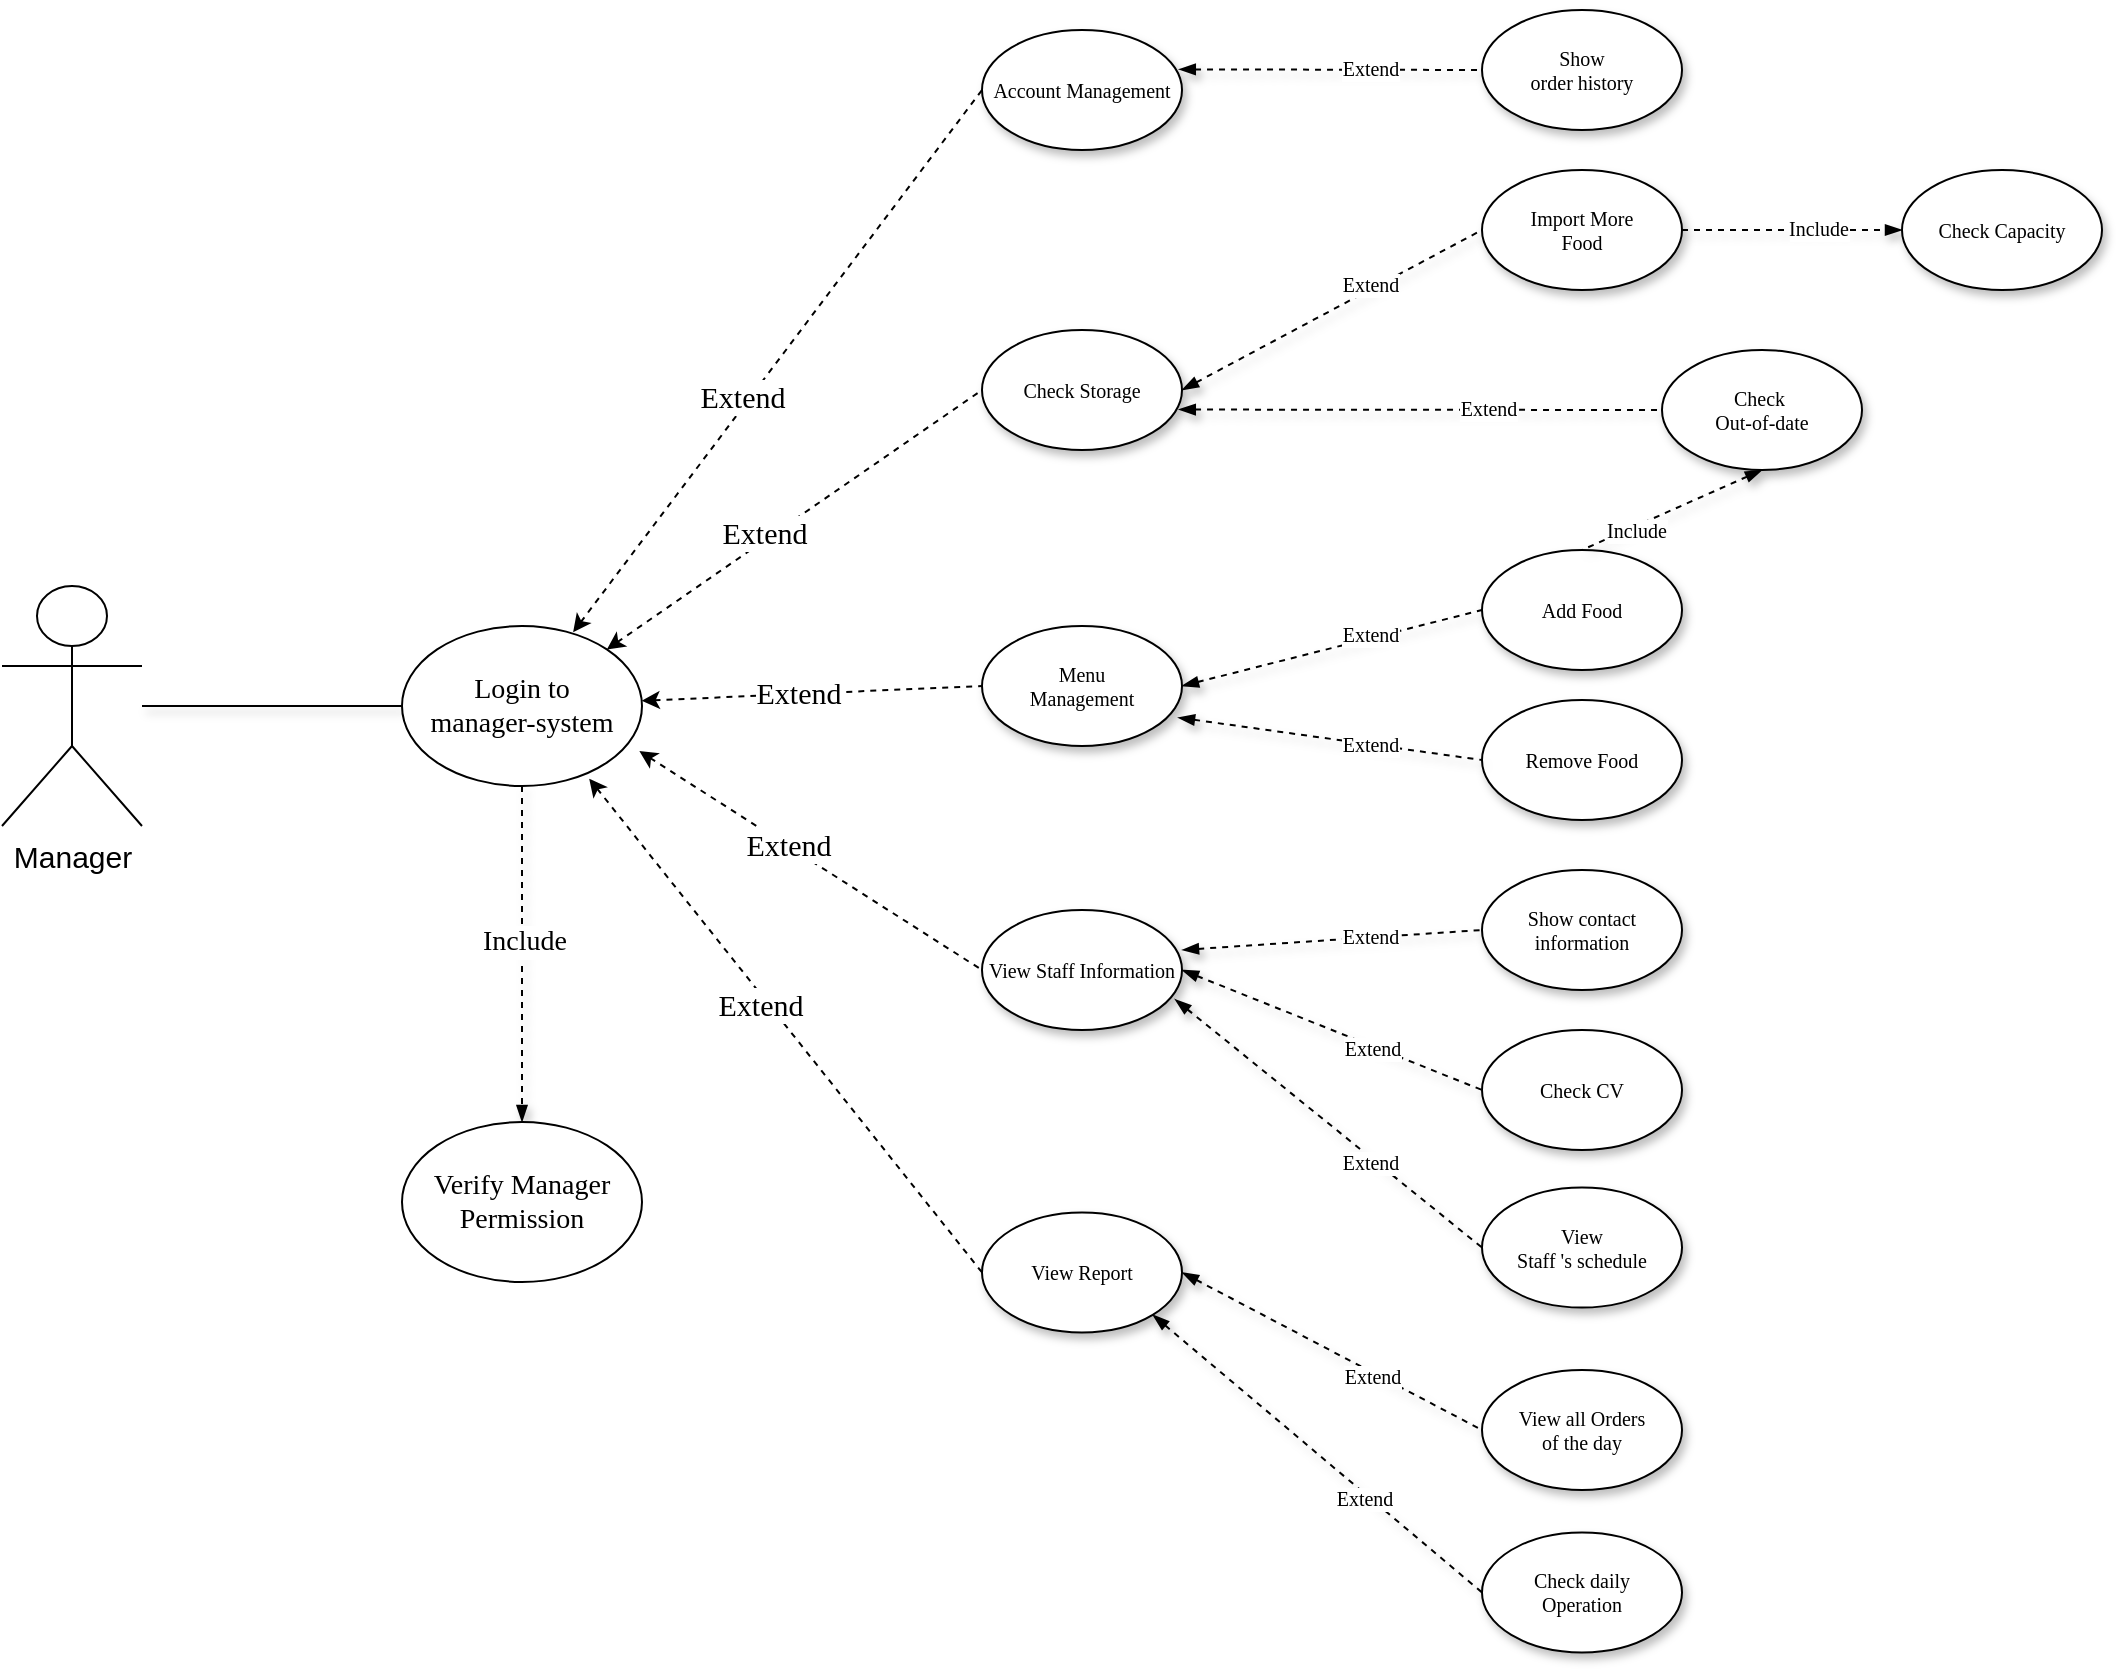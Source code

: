 <mxfile version="13.0.1" type="device"><diagram name="Page-1" id="42789a77-a242-8287-6e28-9cd8cfd52e62"><mxGraphModel dx="1221" dy="658" grid="1" gridSize="10" guides="1" tooltips="1" connect="1" arrows="1" fold="1" page="1" pageScale="1" pageWidth="1100" pageHeight="850" background="#ffffff" math="0" shadow="0"><root><mxCell id="0"/><mxCell id="1" parent="0"/><mxCell id="1ea317790d2ca983-9" value="Account Management" style="ellipse;whiteSpace=wrap;html=1;rounded=0;shadow=1;comic=0;labelBackgroundColor=none;strokeWidth=1;fontFamily=Verdana;fontSize=10;align=center;" parent="1" vertex="1"><mxGeometry x="530" y="24" width="100" height="60" as="geometry"/></mxCell><mxCell id="I7Tj3ZW7_7O0e0YUOMuP-2" value="Manager" style="shape=umlActor;verticalLabelPosition=bottom;labelBackgroundColor=#ffffff;verticalAlign=top;html=1;outlineConnect=0;shadow=0;fontSize=15;" vertex="1" parent="1"><mxGeometry x="40" y="302" width="70" height="120" as="geometry"/></mxCell><mxCell id="I7Tj3ZW7_7O0e0YUOMuP-17" value="" style="endArrow=none;html=1;entryX=0;entryY=0.5;entryDx=0;entryDy=0;fontSize=10;dashed=1;startArrow=classic;startFill=1;exitX=1;exitY=0;exitDx=0;exitDy=0;" edge="1" parent="1" source="I7Tj3ZW7_7O0e0YUOMuP-112" target="I7Tj3ZW7_7O0e0YUOMuP-21"><mxGeometry width="50" height="50" relative="1" as="geometry"><mxPoint x="230" y="400" as="sourcePoint"/><mxPoint x="310" y="295" as="targetPoint"/></mxGeometry></mxCell><mxCell id="I7Tj3ZW7_7O0e0YUOMuP-99" value="Extend" style="edgeLabel;html=1;align=center;verticalAlign=middle;resizable=0;points=[];fontSize=15;fontFamily=Comic Sans MS;fontColor=#000000;" vertex="1" connectable="0" parent="I7Tj3ZW7_7O0e0YUOMuP-17"><mxGeometry x="-0.147" y="4" relative="1" as="geometry"><mxPoint as="offset"/></mxGeometry></mxCell><mxCell id="I7Tj3ZW7_7O0e0YUOMuP-18" value="" style="endArrow=none;html=1;entryX=0;entryY=0.5;entryDx=0;entryDy=0;fontSize=10;dashed=1;startArrow=classic;startFill=1;" edge="1" parent="1" source="I7Tj3ZW7_7O0e0YUOMuP-112" target="I7Tj3ZW7_7O0e0YUOMuP-38"><mxGeometry width="50" height="50" relative="1" as="geometry"><mxPoint x="220" y="380" as="sourcePoint"/><mxPoint x="390" y="360" as="targetPoint"/></mxGeometry></mxCell><mxCell id="I7Tj3ZW7_7O0e0YUOMuP-98" value="&lt;span&gt;Extend&lt;/span&gt;" style="edgeLabel;html=1;align=center;verticalAlign=middle;resizable=0;points=[];fontSize=15;fontFamily=Comic Sans MS;fontColor=#000000;" vertex="1" connectable="0" parent="I7Tj3ZW7_7O0e0YUOMuP-18"><mxGeometry x="-0.087" y="1" relative="1" as="geometry"><mxPoint as="offset"/></mxGeometry></mxCell><mxCell id="I7Tj3ZW7_7O0e0YUOMuP-19" value="" style="endArrow=none;html=1;entryX=0;entryY=0.5;entryDx=0;entryDy=0;fontSize=10;dashed=1;startArrow=classic;startFill=1;exitX=0.989;exitY=0.782;exitDx=0;exitDy=0;exitPerimeter=0;" edge="1" parent="1" source="I7Tj3ZW7_7O0e0YUOMuP-112" target="I7Tj3ZW7_7O0e0YUOMuP-23"><mxGeometry width="50" height="50" relative="1" as="geometry"><mxPoint x="230" y="440" as="sourcePoint"/><mxPoint x="310" y="475" as="targetPoint"/></mxGeometry></mxCell><mxCell id="I7Tj3ZW7_7O0e0YUOMuP-97" value="Extend" style="edgeLabel;html=1;align=center;verticalAlign=middle;resizable=0;points=[];fontSize=15;fontFamily=Comic Sans MS;fontColor=#000000;" vertex="1" connectable="0" parent="I7Tj3ZW7_7O0e0YUOMuP-19"><mxGeometry x="-0.149" relative="1" as="geometry"><mxPoint x="1" as="offset"/></mxGeometry></mxCell><mxCell id="I7Tj3ZW7_7O0e0YUOMuP-20" value="" style="endArrow=none;html=1;entryX=0;entryY=0.5;entryDx=0;entryDy=0;fontSize=10;dashed=1;startArrow=classic;startFill=1;exitX=0.78;exitY=0.954;exitDx=0;exitDy=0;exitPerimeter=0;" edge="1" parent="1" source="I7Tj3ZW7_7O0e0YUOMuP-112" target="I7Tj3ZW7_7O0e0YUOMuP-24"><mxGeometry width="50" height="50" relative="1" as="geometry"><mxPoint x="230" y="480" as="sourcePoint"/><mxPoint x="310" y="565" as="targetPoint"/></mxGeometry></mxCell><mxCell id="I7Tj3ZW7_7O0e0YUOMuP-96" value="Extend" style="edgeLabel;html=1;align=center;verticalAlign=middle;resizable=0;points=[];fontSize=15;fontFamily=Comic Sans MS;fontColor=#000000;" vertex="1" connectable="0" parent="I7Tj3ZW7_7O0e0YUOMuP-20"><mxGeometry x="-0.104" y="-2" relative="1" as="geometry"><mxPoint x="-1" as="offset"/></mxGeometry></mxCell><mxCell id="I7Tj3ZW7_7O0e0YUOMuP-21" value="Check Storage" style="ellipse;whiteSpace=wrap;html=1;rounded=0;shadow=1;comic=0;labelBackgroundColor=none;strokeWidth=1;fontFamily=Verdana;fontSize=10;align=center;" vertex="1" parent="1"><mxGeometry x="530" y="174" width="100" height="60" as="geometry"/></mxCell><mxCell id="I7Tj3ZW7_7O0e0YUOMuP-23" value="View Staff Information" style="ellipse;whiteSpace=wrap;html=1;rounded=0;shadow=1;comic=0;labelBackgroundColor=none;strokeWidth=1;fontFamily=Verdana;fontSize=10;align=center;" vertex="1" parent="1"><mxGeometry x="530" y="464.0" width="100" height="60" as="geometry"/></mxCell><mxCell id="I7Tj3ZW7_7O0e0YUOMuP-24" value="View Report" style="ellipse;whiteSpace=wrap;html=1;rounded=0;shadow=1;comic=0;labelBackgroundColor=none;strokeWidth=1;fontFamily=Verdana;fontSize=10;align=center;" vertex="1" parent="1"><mxGeometry x="530" y="615.21" width="100" height="60" as="geometry"/></mxCell><mxCell id="I7Tj3ZW7_7O0e0YUOMuP-36" value="" style="endArrow=none;dashed=1;html=1;shadow=1;strokeColor=#000000;fontFamily=Comic Sans MS;fontSize=16;fontColor=#000000;startArrow=blockThin;startFill=1;exitX=1;exitY=0.5;exitDx=0;exitDy=0;entryX=0;entryY=0.5;entryDx=0;entryDy=0;" edge="1" parent="1" source="I7Tj3ZW7_7O0e0YUOMuP-38" target="I7Tj3ZW7_7O0e0YUOMuP-39"><mxGeometry width="50" height="50" relative="1" as="geometry"><mxPoint x="750" y="334" as="sourcePoint"/><mxPoint x="720" y="324" as="targetPoint"/></mxGeometry></mxCell><mxCell id="I7Tj3ZW7_7O0e0YUOMuP-37" value="&lt;div style=&quot;font-size: 10px&quot;&gt;Extend&lt;/div&gt;" style="edgeLabel;html=1;align=center;verticalAlign=middle;resizable=0;points=[];fontSize=16;fontFamily=Comic Sans MS;fontColor=#000000;" vertex="1" connectable="0" parent="I7Tj3ZW7_7O0e0YUOMuP-36"><mxGeometry x="0.316" y="2" relative="1" as="geometry"><mxPoint x="-4.51" y="1.21" as="offset"/></mxGeometry></mxCell><mxCell id="I7Tj3ZW7_7O0e0YUOMuP-38" value="Menu&lt;br&gt;Management" style="ellipse;whiteSpace=wrap;html=1;rounded=0;shadow=1;comic=0;labelBackgroundColor=none;strokeWidth=1;fontFamily=Verdana;fontSize=10;align=center;" vertex="1" parent="1"><mxGeometry x="530" y="322" width="100" height="60" as="geometry"/></mxCell><mxCell id="I7Tj3ZW7_7O0e0YUOMuP-39" value="Add Food" style="ellipse;whiteSpace=wrap;html=1;rounded=0;shadow=1;comic=0;labelBackgroundColor=none;strokeWidth=1;fontFamily=Verdana;fontSize=10;align=center;" vertex="1" parent="1"><mxGeometry x="780" y="284" width="100" height="60" as="geometry"/></mxCell><mxCell id="I7Tj3ZW7_7O0e0YUOMuP-40" value="Remove Food" style="ellipse;whiteSpace=wrap;html=1;rounded=0;shadow=1;comic=0;labelBackgroundColor=none;strokeWidth=1;fontFamily=Verdana;fontSize=10;align=center;" vertex="1" parent="1"><mxGeometry x="780" y="359" width="100" height="60" as="geometry"/></mxCell><mxCell id="I7Tj3ZW7_7O0e0YUOMuP-43" value="Check&amp;nbsp;&lt;br&gt;Out-of-date" style="ellipse;whiteSpace=wrap;html=1;rounded=0;shadow=1;comic=0;labelBackgroundColor=none;strokeWidth=1;fontFamily=Verdana;fontSize=10;align=center;" vertex="1" parent="1"><mxGeometry x="870" y="184" width="100" height="60" as="geometry"/></mxCell><mxCell id="I7Tj3ZW7_7O0e0YUOMuP-46" value="" style="endArrow=none;dashed=1;html=1;shadow=1;strokeColor=#000000;fontFamily=Comic Sans MS;fontSize=16;fontColor=#000000;startArrow=blockThin;startFill=1;entryX=0;entryY=0.5;entryDx=0;entryDy=0;exitX=0.98;exitY=0.763;exitDx=0;exitDy=0;exitPerimeter=0;" edge="1" parent="1" source="I7Tj3ZW7_7O0e0YUOMuP-38" target="I7Tj3ZW7_7O0e0YUOMuP-40"><mxGeometry width="50" height="50" relative="1" as="geometry"><mxPoint x="660" y="374" as="sourcePoint"/><mxPoint x="780" y="274" as="targetPoint"/></mxGeometry></mxCell><mxCell id="I7Tj3ZW7_7O0e0YUOMuP-47" value="&lt;div style=&quot;font-size: 10px&quot;&gt;Extend&lt;/div&gt;" style="edgeLabel;html=1;align=center;verticalAlign=middle;resizable=0;points=[];fontSize=16;fontFamily=Comic Sans MS;fontColor=#000000;" vertex="1" connectable="0" parent="I7Tj3ZW7_7O0e0YUOMuP-46"><mxGeometry x="0.316" y="2" relative="1" as="geometry"><mxPoint x="-4.51" y="1.21" as="offset"/></mxGeometry></mxCell><mxCell id="I7Tj3ZW7_7O0e0YUOMuP-53" value="" style="endArrow=none;dashed=1;html=1;shadow=1;strokeColor=#000000;fontFamily=Comic Sans MS;fontSize=16;fontColor=#000000;startArrow=blockThin;startFill=1;exitX=1;exitY=0.5;exitDx=0;exitDy=0;entryX=0;entryY=0.5;entryDx=0;entryDy=0;" edge="1" parent="1" target="I7Tj3ZW7_7O0e0YUOMuP-55" source="I7Tj3ZW7_7O0e0YUOMuP-21"><mxGeometry width="50" height="50" relative="1" as="geometry"><mxPoint x="640" y="224" as="sourcePoint"/><mxPoint x="720" y="224" as="targetPoint"/></mxGeometry></mxCell><mxCell id="I7Tj3ZW7_7O0e0YUOMuP-54" value="&lt;div style=&quot;font-size: 10px&quot;&gt;Extend&lt;/div&gt;" style="edgeLabel;html=1;align=center;verticalAlign=middle;resizable=0;points=[];fontSize=16;fontFamily=Comic Sans MS;fontColor=#000000;" vertex="1" connectable="0" parent="I7Tj3ZW7_7O0e0YUOMuP-53"><mxGeometry x="0.316" y="2" relative="1" as="geometry"><mxPoint x="-4.51" y="1.21" as="offset"/></mxGeometry></mxCell><mxCell id="I7Tj3ZW7_7O0e0YUOMuP-55" value="Import More &lt;br&gt;Food" style="ellipse;whiteSpace=wrap;html=1;rounded=0;shadow=1;comic=0;labelBackgroundColor=none;strokeWidth=1;fontFamily=Verdana;fontSize=10;align=center;" vertex="1" parent="1"><mxGeometry x="780" y="94" width="100" height="60" as="geometry"/></mxCell><mxCell id="I7Tj3ZW7_7O0e0YUOMuP-56" value="" style="endArrow=none;dashed=1;html=1;shadow=1;strokeColor=#000000;fontFamily=Comic Sans MS;fontSize=16;fontColor=#000000;startArrow=blockThin;startFill=1;entryX=0;entryY=0.5;entryDx=0;entryDy=0;exitX=0.984;exitY=0.663;exitDx=0;exitDy=0;exitPerimeter=0;" edge="1" parent="1" source="I7Tj3ZW7_7O0e0YUOMuP-21" target="I7Tj3ZW7_7O0e0YUOMuP-43"><mxGeometry width="50" height="50" relative="1" as="geometry"><mxPoint x="650" y="224" as="sourcePoint"/><mxPoint x="780" y="154" as="targetPoint"/></mxGeometry></mxCell><mxCell id="I7Tj3ZW7_7O0e0YUOMuP-57" value="&lt;div style=&quot;font-size: 10px&quot;&gt;Extend&lt;/div&gt;" style="edgeLabel;html=1;align=center;verticalAlign=middle;resizable=0;points=[];fontSize=16;fontFamily=Comic Sans MS;fontColor=#000000;" vertex="1" connectable="0" parent="I7Tj3ZW7_7O0e0YUOMuP-56"><mxGeometry x="0.316" y="2" relative="1" as="geometry"><mxPoint x="-4.51" y="1.21" as="offset"/></mxGeometry></mxCell><mxCell id="I7Tj3ZW7_7O0e0YUOMuP-64" value="" style="endArrow=none;dashed=1;html=1;shadow=1;strokeColor=#000000;fontFamily=Comic Sans MS;fontSize=16;fontColor=#000000;startArrow=blockThin;startFill=1;exitX=1;exitY=1;exitDx=0;exitDy=0;entryX=0;entryY=0.5;entryDx=0;entryDy=0;" edge="1" parent="1" target="I7Tj3ZW7_7O0e0YUOMuP-66" source="I7Tj3ZW7_7O0e0YUOMuP-24"><mxGeometry width="50" height="50" relative="1" as="geometry"><mxPoint x="630" y="654" as="sourcePoint"/><mxPoint x="706" y="619.42" as="targetPoint"/></mxGeometry></mxCell><mxCell id="I7Tj3ZW7_7O0e0YUOMuP-65" value="&lt;div style=&quot;font-size: 10px&quot;&gt;Extend&lt;/div&gt;" style="edgeLabel;html=1;align=center;verticalAlign=middle;resizable=0;points=[];fontSize=16;fontFamily=Comic Sans MS;fontColor=#000000;" vertex="1" connectable="0" parent="I7Tj3ZW7_7O0e0YUOMuP-64"><mxGeometry x="0.316" y="2" relative="1" as="geometry"><mxPoint x="-4.51" y="1.21" as="offset"/></mxGeometry></mxCell><mxCell id="I7Tj3ZW7_7O0e0YUOMuP-66" value="Check daily&lt;br&gt;Operation" style="ellipse;whiteSpace=wrap;html=1;rounded=0;shadow=1;comic=0;labelBackgroundColor=none;strokeWidth=1;fontFamily=Verdana;fontSize=10;align=center;" vertex="1" parent="1"><mxGeometry x="780" y="775.21" width="100" height="60" as="geometry"/></mxCell><mxCell id="I7Tj3ZW7_7O0e0YUOMuP-67" value="" style="endArrow=none;dashed=1;html=1;shadow=1;strokeColor=#000000;fontFamily=Comic Sans MS;fontSize=16;fontColor=#000000;startArrow=blockThin;startFill=1;exitX=1;exitY=0.5;exitDx=0;exitDy=0;entryX=0;entryY=0.5;entryDx=0;entryDy=0;" edge="1" parent="1" target="I7Tj3ZW7_7O0e0YUOMuP-69" source="I7Tj3ZW7_7O0e0YUOMuP-24"><mxGeometry width="50" height="50" relative="1" as="geometry"><mxPoint x="625.355" y="554.003" as="sourcePoint"/><mxPoint x="706" y="518.21" as="targetPoint"/></mxGeometry></mxCell><mxCell id="I7Tj3ZW7_7O0e0YUOMuP-68" value="&lt;div style=&quot;font-size: 10px&quot;&gt;Extend&lt;/div&gt;" style="edgeLabel;html=1;align=center;verticalAlign=middle;resizable=0;points=[];fontSize=16;fontFamily=Comic Sans MS;fontColor=#000000;" vertex="1" connectable="0" parent="I7Tj3ZW7_7O0e0YUOMuP-67"><mxGeometry x="0.316" y="2" relative="1" as="geometry"><mxPoint x="-4.51" y="1.21" as="offset"/></mxGeometry></mxCell><mxCell id="I7Tj3ZW7_7O0e0YUOMuP-69" value="View all Orders&lt;br&gt;of the day" style="ellipse;whiteSpace=wrap;html=1;rounded=0;shadow=1;comic=0;labelBackgroundColor=none;strokeWidth=1;fontFamily=Verdana;fontSize=10;align=center;" vertex="1" parent="1"><mxGeometry x="780" y="694.0" width="100" height="60" as="geometry"/></mxCell><mxCell id="I7Tj3ZW7_7O0e0YUOMuP-70" value="" style="endArrow=none;dashed=1;html=1;shadow=1;strokeColor=#000000;fontFamily=Comic Sans MS;fontSize=16;fontColor=#000000;startArrow=blockThin;startFill=1;exitX=0.964;exitY=0.743;exitDx=0;exitDy=0;entryX=0;entryY=0.5;entryDx=0;entryDy=0;exitPerimeter=0;" edge="1" parent="1" target="I7Tj3ZW7_7O0e0YUOMuP-72" source="I7Tj3ZW7_7O0e0YUOMuP-23"><mxGeometry width="50" height="50" relative="1" as="geometry"><mxPoint x="649.995" y="484.003" as="sourcePoint"/><mxPoint x="730.64" y="448.21" as="targetPoint"/></mxGeometry></mxCell><mxCell id="I7Tj3ZW7_7O0e0YUOMuP-71" value="&lt;div style=&quot;font-size: 10px&quot;&gt;Extend&lt;/div&gt;" style="edgeLabel;html=1;align=center;verticalAlign=middle;resizable=0;points=[];fontSize=16;fontFamily=Comic Sans MS;fontColor=#000000;" vertex="1" connectable="0" parent="I7Tj3ZW7_7O0e0YUOMuP-70"><mxGeometry x="0.316" y="2" relative="1" as="geometry"><mxPoint x="-4.51" y="1.21" as="offset"/></mxGeometry></mxCell><mxCell id="I7Tj3ZW7_7O0e0YUOMuP-72" value="View &lt;br&gt;Staff 's schedule" style="ellipse;whiteSpace=wrap;html=1;rounded=0;shadow=1;comic=0;labelBackgroundColor=none;strokeWidth=1;fontFamily=Verdana;fontSize=10;align=center;verticalAlign=middle;" vertex="1" parent="1"><mxGeometry x="780" y="602.79" width="100" height="60" as="geometry"/></mxCell><mxCell id="I7Tj3ZW7_7O0e0YUOMuP-73" value="" style="endArrow=none;dashed=1;html=1;shadow=1;strokeColor=#000000;fontFamily=Comic Sans MS;fontSize=16;fontColor=#000000;startArrow=blockThin;startFill=1;exitX=1;exitY=0.5;exitDx=0;exitDy=0;entryX=0;entryY=0.5;entryDx=0;entryDy=0;" edge="1" parent="1" target="I7Tj3ZW7_7O0e0YUOMuP-75" source="I7Tj3ZW7_7O0e0YUOMuP-23"><mxGeometry width="50" height="50" relative="1" as="geometry"><mxPoint x="659.995" y="419.603" as="sourcePoint"/><mxPoint x="740.64" y="383.81" as="targetPoint"/></mxGeometry></mxCell><mxCell id="I7Tj3ZW7_7O0e0YUOMuP-74" value="&lt;div style=&quot;font-size: 10px&quot;&gt;Extend&lt;/div&gt;" style="edgeLabel;html=1;align=center;verticalAlign=middle;resizable=0;points=[];fontSize=16;fontFamily=Comic Sans MS;fontColor=#000000;" vertex="1" connectable="0" parent="I7Tj3ZW7_7O0e0YUOMuP-73"><mxGeometry x="0.316" y="2" relative="1" as="geometry"><mxPoint x="-4.51" y="1.21" as="offset"/></mxGeometry></mxCell><mxCell id="I7Tj3ZW7_7O0e0YUOMuP-75" value="Check CV" style="ellipse;whiteSpace=wrap;html=1;rounded=0;shadow=1;comic=0;labelBackgroundColor=none;strokeWidth=1;fontFamily=Verdana;fontSize=10;align=center;" vertex="1" parent="1"><mxGeometry x="780" y="524.0" width="100" height="60" as="geometry"/></mxCell><mxCell id="I7Tj3ZW7_7O0e0YUOMuP-77" value="" style="endArrow=none;dashed=1;html=1;shadow=1;strokeColor=#000000;fontFamily=Comic Sans MS;fontSize=16;fontColor=#000000;startArrow=blockThin;startFill=1;exitX=1;exitY=0.333;exitDx=0;exitDy=0;entryX=0;entryY=0.5;entryDx=0;entryDy=0;exitPerimeter=0;" edge="1" parent="1" target="I7Tj3ZW7_7O0e0YUOMuP-79" source="I7Tj3ZW7_7O0e0YUOMuP-23"><mxGeometry width="50" height="50" relative="1" as="geometry"><mxPoint x="650" y="404" as="sourcePoint"/><mxPoint x="740.64" y="303.81" as="targetPoint"/></mxGeometry></mxCell><mxCell id="I7Tj3ZW7_7O0e0YUOMuP-78" value="&lt;div style=&quot;font-size: 10px&quot;&gt;Extend&lt;/div&gt;" style="edgeLabel;html=1;align=center;verticalAlign=middle;resizable=0;points=[];fontSize=16;fontFamily=Comic Sans MS;fontColor=#000000;" vertex="1" connectable="0" parent="I7Tj3ZW7_7O0e0YUOMuP-77"><mxGeometry x="0.316" y="2" relative="1" as="geometry"><mxPoint x="-4.51" y="1.21" as="offset"/></mxGeometry></mxCell><mxCell id="I7Tj3ZW7_7O0e0YUOMuP-79" value="Show contact information" style="ellipse;whiteSpace=wrap;html=1;rounded=0;shadow=1;comic=0;labelBackgroundColor=none;strokeWidth=1;fontFamily=Verdana;fontSize=10;align=center;" vertex="1" parent="1"><mxGeometry x="780" y="444.0" width="100" height="60" as="geometry"/></mxCell><mxCell id="I7Tj3ZW7_7O0e0YUOMuP-85" value="" style="endArrow=blockThin;dashed=1;html=1;shadow=1;strokeColor=#000000;fontFamily=Comic Sans MS;fontSize=16;fontColor=#000000;startArrow=none;startFill=0;exitX=1;exitY=0.5;exitDx=0;exitDy=0;entryX=0;entryY=0.5;entryDx=0;entryDy=0;endFill=1;" edge="1" parent="1" target="I7Tj3ZW7_7O0e0YUOMuP-87" source="I7Tj3ZW7_7O0e0YUOMuP-55"><mxGeometry width="50" height="50" relative="1" as="geometry"><mxPoint x="860" y="204" as="sourcePoint"/><mxPoint x="940" y="224" as="targetPoint"/></mxGeometry></mxCell><mxCell id="I7Tj3ZW7_7O0e0YUOMuP-86" value="&lt;div style=&quot;font-size: 10px&quot;&gt;Include&lt;/div&gt;" style="edgeLabel;html=1;align=center;verticalAlign=middle;resizable=0;points=[];fontSize=16;fontFamily=Comic Sans MS;fontColor=#000000;" vertex="1" connectable="0" parent="I7Tj3ZW7_7O0e0YUOMuP-85"><mxGeometry x="0.316" y="2" relative="1" as="geometry"><mxPoint x="-4.51" y="1.21" as="offset"/></mxGeometry></mxCell><mxCell id="I7Tj3ZW7_7O0e0YUOMuP-87" value="Check Capacity" style="ellipse;whiteSpace=wrap;html=1;rounded=0;shadow=1;comic=0;labelBackgroundColor=none;strokeWidth=1;fontFamily=Verdana;fontSize=10;align=center;" vertex="1" parent="1"><mxGeometry x="990" y="94" width="100" height="60" as="geometry"/></mxCell><mxCell id="I7Tj3ZW7_7O0e0YUOMuP-89" value="" style="endArrow=none;dashed=1;html=1;shadow=1;strokeColor=#000000;fontFamily=Comic Sans MS;fontSize=16;fontColor=#000000;startArrow=blockThin;startFill=1;entryX=0;entryY=0.5;entryDx=0;entryDy=0;exitX=0.984;exitY=0.328;exitDx=0;exitDy=0;exitPerimeter=0;" edge="1" parent="1" target="I7Tj3ZW7_7O0e0YUOMuP-91" source="1ea317790d2ca983-9"><mxGeometry width="50" height="50" relative="1" as="geometry"><mxPoint x="641" y="34" as="sourcePoint"/><mxPoint x="720" y="64" as="targetPoint"/></mxGeometry></mxCell><mxCell id="I7Tj3ZW7_7O0e0YUOMuP-90" value="&lt;div style=&quot;font-size: 10px&quot;&gt;Extend&lt;/div&gt;" style="edgeLabel;html=1;align=center;verticalAlign=middle;resizable=0;points=[];fontSize=16;fontFamily=Comic Sans MS;fontColor=#000000;" vertex="1" connectable="0" parent="I7Tj3ZW7_7O0e0YUOMuP-89"><mxGeometry x="0.316" y="2" relative="1" as="geometry"><mxPoint x="-4.51" y="1.21" as="offset"/></mxGeometry></mxCell><mxCell id="I7Tj3ZW7_7O0e0YUOMuP-91" value="Show &lt;br&gt;order history" style="ellipse;whiteSpace=wrap;html=1;rounded=0;shadow=1;comic=0;labelBackgroundColor=none;strokeWidth=1;fontFamily=Verdana;fontSize=10;align=center;" vertex="1" parent="1"><mxGeometry x="780" y="14" width="100" height="60" as="geometry"/></mxCell><mxCell id="I7Tj3ZW7_7O0e0YUOMuP-93" value="" style="endArrow=none;dashed=1;html=1;shadow=1;strokeColor=#000000;fontFamily=Comic Sans MS;fontSize=16;fontColor=#000000;startArrow=blockThin;startFill=1;entryX=0.5;entryY=0;entryDx=0;entryDy=0;exitX=0.5;exitY=1;exitDx=0;exitDy=0;" edge="1" parent="1" source="I7Tj3ZW7_7O0e0YUOMuP-43" target="I7Tj3ZW7_7O0e0YUOMuP-39"><mxGeometry width="50" height="50" relative="1" as="geometry"><mxPoint x="648.4" y="223.78" as="sourcePoint"/><mxPoint x="790" y="224" as="targetPoint"/></mxGeometry></mxCell><mxCell id="I7Tj3ZW7_7O0e0YUOMuP-94" value="&lt;div style=&quot;font-size: 10px&quot;&gt;Include&lt;/div&gt;" style="edgeLabel;html=1;align=center;verticalAlign=middle;resizable=0;points=[];fontSize=16;fontFamily=Comic Sans MS;fontColor=#000000;" vertex="1" connectable="0" parent="I7Tj3ZW7_7O0e0YUOMuP-93"><mxGeometry x="0.316" y="2" relative="1" as="geometry"><mxPoint x="-4.51" y="1.21" as="offset"/></mxGeometry></mxCell><mxCell id="I7Tj3ZW7_7O0e0YUOMuP-111" value="" style="endArrow=none;html=1;shadow=1;strokeColor=#000000;fontFamily=Comic Sans MS;fontSize=15;fontColor=#000000;exitX=0;exitY=0.5;exitDx=0;exitDy=0;" edge="1" parent="1" source="I7Tj3ZW7_7O0e0YUOMuP-112" target="I7Tj3ZW7_7O0e0YUOMuP-2"><mxGeometry width="50" height="50" relative="1" as="geometry"><mxPoint x="130" y="550" as="sourcePoint"/><mxPoint x="700" y="320" as="targetPoint"/></mxGeometry></mxCell><mxCell id="I7Tj3ZW7_7O0e0YUOMuP-122" style="edgeStyle=none;rounded=1;comic=0;orthogonalLoop=1;jettySize=auto;html=1;shadow=1;startArrow=none;startFill=0;endArrow=blockThin;endFill=1;strokeColor=#000000;fontFamily=Comic Sans MS;fontSize=14;fontColor=#000000;dashed=1;" edge="1" parent="1" source="I7Tj3ZW7_7O0e0YUOMuP-112" target="I7Tj3ZW7_7O0e0YUOMuP-120"><mxGeometry relative="1" as="geometry"/></mxCell><mxCell id="I7Tj3ZW7_7O0e0YUOMuP-123" value="Include" style="edgeLabel;html=1;align=center;verticalAlign=middle;resizable=0;points=[];fontSize=14;fontFamily=Comic Sans MS;fontColor=#000000;" vertex="1" connectable="0" parent="I7Tj3ZW7_7O0e0YUOMuP-122"><mxGeometry x="-0.074" y="1" relative="1" as="geometry"><mxPoint as="offset"/></mxGeometry></mxCell><mxCell id="I7Tj3ZW7_7O0e0YUOMuP-112" value="Login to &lt;br style=&quot;font-size: 14px;&quot;&gt;manager-system" style="ellipse;whiteSpace=wrap;html=1;rounded=0;shadow=0;glass=0;comic=0;labelBackgroundColor=none;fillColor=#FFFFFF;gradientColor=none;fontFamily=Comic Sans MS;fontSize=14;fontColor=#000000;" vertex="1" parent="1"><mxGeometry x="240" y="322.0" width="120" height="80" as="geometry"/></mxCell><mxCell id="I7Tj3ZW7_7O0e0YUOMuP-115" value="" style="endArrow=none;html=1;entryX=0;entryY=0.5;entryDx=0;entryDy=0;fontSize=10;dashed=1;startArrow=classic;startFill=1;exitX=0.713;exitY=0.039;exitDx=0;exitDy=0;exitPerimeter=0;" edge="1" parent="1" source="I7Tj3ZW7_7O0e0YUOMuP-112" target="1ea317790d2ca983-9"><mxGeometry width="50" height="50" relative="1" as="geometry"><mxPoint x="352.426" y="343.716" as="sourcePoint"/><mxPoint x="540" y="214" as="targetPoint"/></mxGeometry></mxCell><mxCell id="I7Tj3ZW7_7O0e0YUOMuP-116" value="Extend" style="edgeLabel;html=1;align=center;verticalAlign=middle;resizable=0;points=[];fontSize=15;fontFamily=Comic Sans MS;fontColor=#000000;" vertex="1" connectable="0" parent="I7Tj3ZW7_7O0e0YUOMuP-115"><mxGeometry x="-0.147" y="4" relative="1" as="geometry"><mxPoint as="offset"/></mxGeometry></mxCell><mxCell id="I7Tj3ZW7_7O0e0YUOMuP-120" value="Verify Manager&lt;br&gt;Permission" style="ellipse;whiteSpace=wrap;html=1;rounded=0;shadow=0;glass=0;comic=0;labelBackgroundColor=none;fillColor=#FFFFFF;gradientColor=none;fontFamily=Comic Sans MS;fontSize=14;fontColor=#000000;" vertex="1" parent="1"><mxGeometry x="240" y="570" width="120" height="80" as="geometry"/></mxCell></root></mxGraphModel></diagram></mxfile>